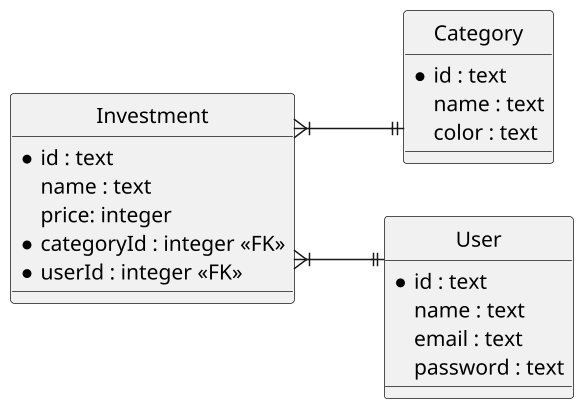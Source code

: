 @startuml
hide circle
scale 1.5
skinparam linetype ortho
skinparam monochrome true
left to right direction

entity "Investment" as investiment {
  *id : text
  name : text
  price: integer
  *categoryId : integer <<FK>>
  *userId : integer <<FK>>
}

entity "Category" as category {
  *id : text
  name : text
  color : text
}

entity "User" as user {
  *id : text
  name : text
  email : text
  password : text
}

investiment }|--|| category
investiment }|--|| user
@enduml
